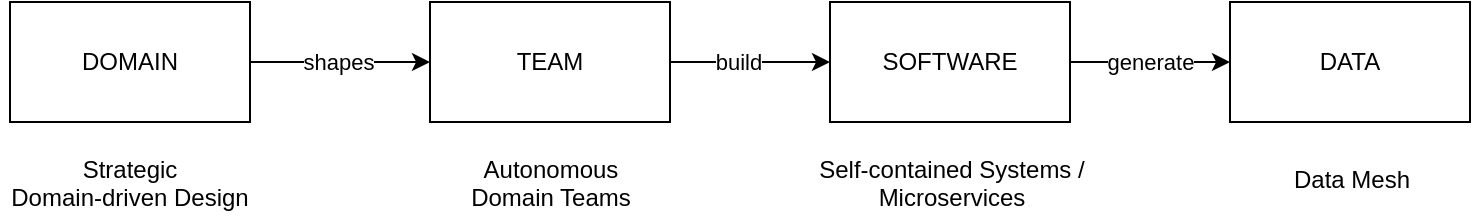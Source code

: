 <mxfile version="16.5.1" type="device" pages="2"><diagram id="F44mslXG7EauhRFhVprv" name="Page-2"><mxGraphModel dx="1106" dy="852" grid="1" gridSize="10" guides="1" tooltips="1" connect="1" arrows="1" fold="1" page="1" pageScale="1" pageWidth="850" pageHeight="1100" math="0" shadow="0"><root><mxCell id="AAQ9BwyIkS6VjVYWZHyZ-0"/><mxCell id="AAQ9BwyIkS6VjVYWZHyZ-1" parent="AAQ9BwyIkS6VjVYWZHyZ-0"/><mxCell id="AAQ9BwyIkS6VjVYWZHyZ-2" value="" style="edgeStyle=orthogonalEdgeStyle;rounded=0;orthogonalLoop=1;jettySize=auto;html=1;" parent="AAQ9BwyIkS6VjVYWZHyZ-1" source="AAQ9BwyIkS6VjVYWZHyZ-4" target="AAQ9BwyIkS6VjVYWZHyZ-7" edge="1"><mxGeometry relative="1" as="geometry"/></mxCell><mxCell id="AAQ9BwyIkS6VjVYWZHyZ-3" value="shapes" style="edgeLabel;html=1;align=center;verticalAlign=middle;resizable=0;points=[];" parent="AAQ9BwyIkS6VjVYWZHyZ-2" vertex="1" connectable="0"><mxGeometry x="0.267" y="-4" relative="1" as="geometry"><mxPoint x="-13" y="-4" as="offset"/></mxGeometry></mxCell><mxCell id="AAQ9BwyIkS6VjVYWZHyZ-4" value="DOMAIN" style="rounded=0;whiteSpace=wrap;html=1;" parent="AAQ9BwyIkS6VjVYWZHyZ-1" vertex="1"><mxGeometry x="49" y="240" width="120" height="60" as="geometry"/></mxCell><mxCell id="AAQ9BwyIkS6VjVYWZHyZ-5" value="" style="edgeStyle=orthogonalEdgeStyle;rounded=0;orthogonalLoop=1;jettySize=auto;html=1;" parent="AAQ9BwyIkS6VjVYWZHyZ-1" source="AAQ9BwyIkS6VjVYWZHyZ-7" target="AAQ9BwyIkS6VjVYWZHyZ-10" edge="1"><mxGeometry relative="1" as="geometry"/></mxCell><mxCell id="AAQ9BwyIkS6VjVYWZHyZ-6" value="build" style="edgeLabel;html=1;align=center;verticalAlign=middle;resizable=0;points=[];" parent="AAQ9BwyIkS6VjVYWZHyZ-5" vertex="1" connectable="0"><mxGeometry x="-0.275" relative="1" as="geometry"><mxPoint x="5" as="offset"/></mxGeometry></mxCell><mxCell id="AAQ9BwyIkS6VjVYWZHyZ-7" value="TEAM" style="rounded=0;whiteSpace=wrap;html=1;" parent="AAQ9BwyIkS6VjVYWZHyZ-1" vertex="1"><mxGeometry x="259" y="240" width="120" height="60" as="geometry"/></mxCell><mxCell id="AAQ9BwyIkS6VjVYWZHyZ-8" value="" style="edgeStyle=orthogonalEdgeStyle;rounded=0;orthogonalLoop=1;jettySize=auto;html=1;" parent="AAQ9BwyIkS6VjVYWZHyZ-1" source="AAQ9BwyIkS6VjVYWZHyZ-10" target="AAQ9BwyIkS6VjVYWZHyZ-11" edge="1"><mxGeometry relative="1" as="geometry"/></mxCell><mxCell id="AAQ9BwyIkS6VjVYWZHyZ-9" value="generate" style="edgeLabel;html=1;align=center;verticalAlign=middle;resizable=0;points=[];" parent="AAQ9BwyIkS6VjVYWZHyZ-8" vertex="1" connectable="0"><mxGeometry x="-0.1" y="-2" relative="1" as="geometry"><mxPoint x="4" y="-2" as="offset"/></mxGeometry></mxCell><mxCell id="AAQ9BwyIkS6VjVYWZHyZ-10" value="SOFTWARE" style="rounded=0;whiteSpace=wrap;html=1;" parent="AAQ9BwyIkS6VjVYWZHyZ-1" vertex="1"><mxGeometry x="459" y="240" width="120" height="60" as="geometry"/></mxCell><mxCell id="AAQ9BwyIkS6VjVYWZHyZ-11" value="DATA" style="rounded=0;whiteSpace=wrap;html=1;" parent="AAQ9BwyIkS6VjVYWZHyZ-1" vertex="1"><mxGeometry x="659" y="240" width="120" height="60" as="geometry"/></mxCell><mxCell id="AAQ9BwyIkS6VjVYWZHyZ-12" value="Strategic&#10;Domain-driven Design" style="text;whiteSpace=wrap;align=center;fontColor=default;" parent="AAQ9BwyIkS6VjVYWZHyZ-1" vertex="1"><mxGeometry x="44" y="310" width="130" height="40" as="geometry"/></mxCell><mxCell id="AAQ9BwyIkS6VjVYWZHyZ-13" value="Autonomous&#10;Domain Teams" style="text;whiteSpace=wrap;align=center;" parent="AAQ9BwyIkS6VjVYWZHyZ-1" vertex="1"><mxGeometry x="259" y="310" width="121" height="40" as="geometry"/></mxCell><mxCell id="AAQ9BwyIkS6VjVYWZHyZ-14" value="Self-contained Systems /&#10;Microservices" style="text;whiteSpace=wrap;align=center;" parent="AAQ9BwyIkS6VjVYWZHyZ-1" vertex="1"><mxGeometry x="440" y="310" width="160" height="40" as="geometry"/></mxCell><mxCell id="AAQ9BwyIkS6VjVYWZHyZ-15" value="Data Mesh" style="text;whiteSpace=wrap;align=center;" parent="AAQ9BwyIkS6VjVYWZHyZ-1" vertex="1"><mxGeometry x="660" y="315" width="120" height="30" as="geometry"/></mxCell></root></mxGraphModel></diagram><diagram id="27UEhvcbevQ5RNf_Fo5W" name="Status Quo"><mxGraphModel dx="1030" dy="441" grid="1" gridSize="10" guides="1" tooltips="1" connect="1" arrows="1" fold="1" page="1" pageScale="1" pageWidth="827" pageHeight="1169" math="0" shadow="0"><root><mxCell id="0"/><mxCell id="1" parent="0"/><mxCell id="4" value="" style="edgeStyle=orthogonalEdgeStyle;rounded=0;orthogonalLoop=1;jettySize=auto;html=1;" parent="1" source="2" target="3" edge="1"><mxGeometry relative="1" as="geometry"/></mxCell><mxCell id="9" value="define" style="edgeLabel;html=1;align=center;verticalAlign=middle;resizable=0;points=[];" parent="4" vertex="1" connectable="0"><mxGeometry x="0.267" y="-4" relative="1" as="geometry"><mxPoint x="-13" y="-4" as="offset"/></mxGeometry></mxCell><mxCell id="2" value="Strategic&lt;br&gt;Domain-driven Design" style="rounded=0;whiteSpace=wrap;html=1;" parent="1" vertex="1"><mxGeometry x="50" y="380" width="120" height="60" as="geometry"/></mxCell><mxCell id="6" value="" style="edgeStyle=orthogonalEdgeStyle;rounded=0;orthogonalLoop=1;jettySize=auto;html=1;" parent="1" source="3" target="5" edge="1"><mxGeometry relative="1" as="geometry"/></mxCell><mxCell id="10" value="build" style="edgeLabel;html=1;align=center;verticalAlign=middle;resizable=0;points=[];" parent="6" vertex="1" connectable="0"><mxGeometry x="-0.275" relative="1" as="geometry"><mxPoint x="5" as="offset"/></mxGeometry></mxCell><mxCell id="3" value="Autonomous &lt;br&gt;Domain Teams" style="rounded=0;whiteSpace=wrap;html=1;" parent="1" vertex="1"><mxGeometry x="260" y="380" width="120" height="60" as="geometry"/></mxCell><mxCell id="8" value="" style="edgeStyle=orthogonalEdgeStyle;rounded=0;orthogonalLoop=1;jettySize=auto;html=1;" parent="1" source="5" target="7" edge="1"><mxGeometry relative="1" as="geometry"/></mxCell><mxCell id="11" value="generate" style="edgeLabel;html=1;align=center;verticalAlign=middle;resizable=0;points=[];" parent="8" vertex="1" connectable="0"><mxGeometry x="-0.1" y="-2" relative="1" as="geometry"><mxPoint x="4" y="-2" as="offset"/></mxGeometry></mxCell><mxCell id="5" value="Self-contained Systems /&lt;br&gt;Microservices" style="rounded=0;whiteSpace=wrap;html=1;" parent="1" vertex="1"><mxGeometry x="460" y="380" width="120" height="60" as="geometry"/></mxCell><mxCell id="7" value="Data Mesh" style="rounded=0;whiteSpace=wrap;html=1;" parent="1" vertex="1"><mxGeometry x="660" y="380" width="120" height="60" as="geometry"/></mxCell><mxCell id="12" value="STRATEGY" style="text;html=1;strokeColor=none;fillColor=none;align=center;verticalAlign=middle;whiteSpace=wrap;rounded=0;" parent="1" vertex="1"><mxGeometry x="80" y="350" width="60" height="30" as="geometry"/></mxCell><mxCell id="13" value="ORGANIZATION" style="text;html=1;strokeColor=none;fillColor=none;align=center;verticalAlign=middle;whiteSpace=wrap;rounded=0;" parent="1" vertex="1"><mxGeometry x="290" y="350" width="60" height="30" as="geometry"/></mxCell><mxCell id="14" value="SOFTWARE" style="text;html=1;strokeColor=none;fillColor=none;align=center;verticalAlign=middle;whiteSpace=wrap;rounded=0;" parent="1" vertex="1"><mxGeometry x="490" y="350" width="60" height="30" as="geometry"/></mxCell><mxCell id="15" value="DATA" style="text;html=1;strokeColor=none;fillColor=none;align=center;verticalAlign=middle;whiteSpace=wrap;rounded=0;" parent="1" vertex="1"><mxGeometry x="690" y="350" width="60" height="30" as="geometry"/></mxCell></root></mxGraphModel></diagram></mxfile>